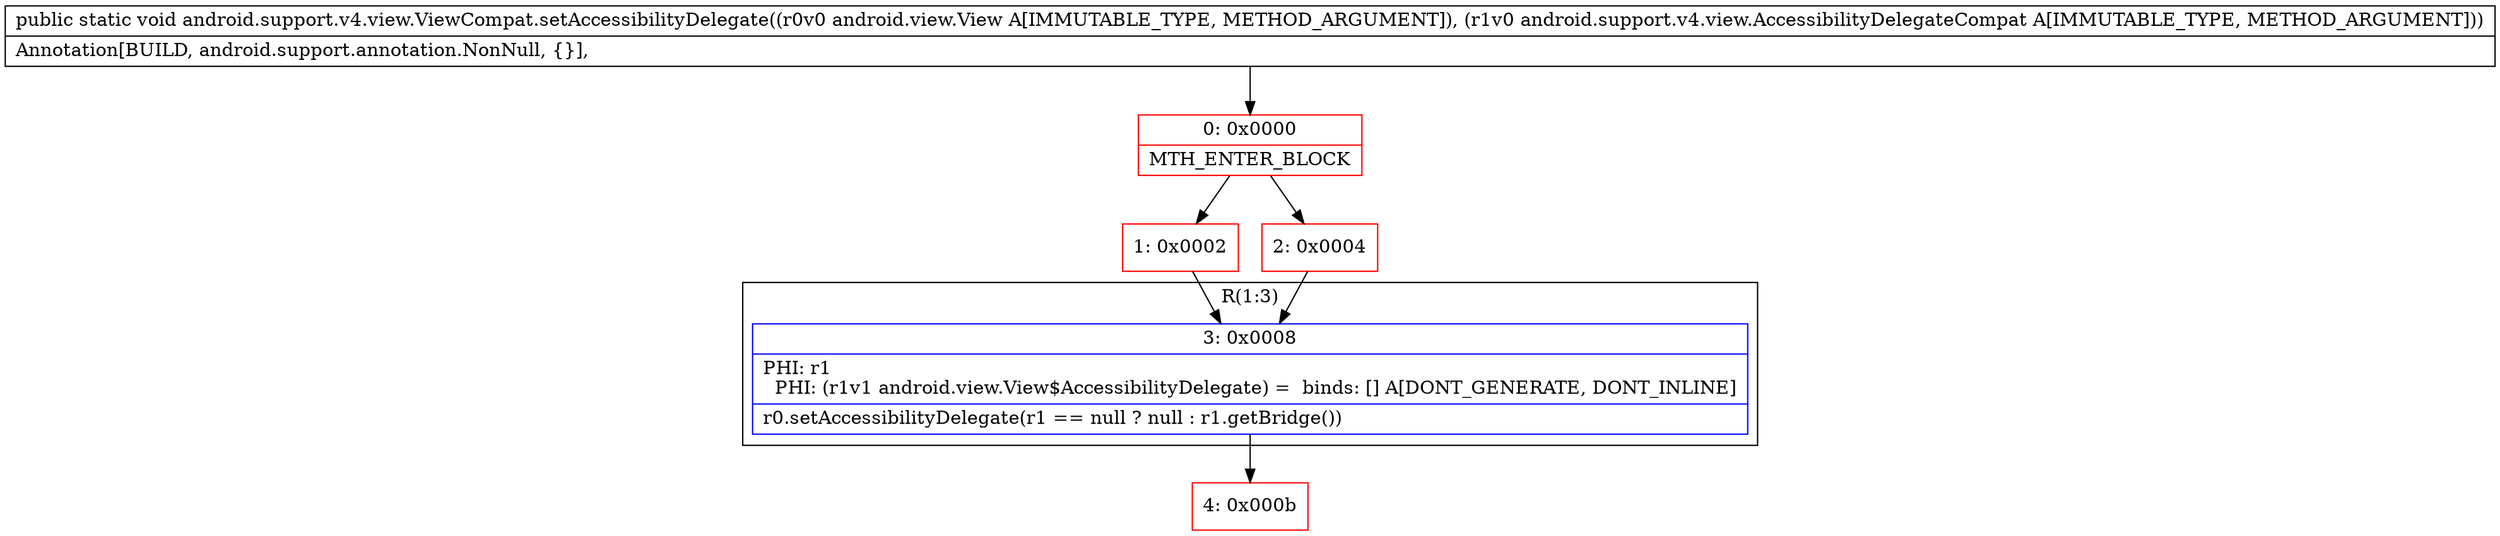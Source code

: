 digraph "CFG forandroid.support.v4.view.ViewCompat.setAccessibilityDelegate(Landroid\/view\/View;Landroid\/support\/v4\/view\/AccessibilityDelegateCompat;)V" {
subgraph cluster_Region_2049069214 {
label = "R(1:3)";
node [shape=record,color=blue];
Node_3 [shape=record,label="{3\:\ 0x0008|PHI: r1 \l  PHI: (r1v1 android.view.View$AccessibilityDelegate) =  binds: [] A[DONT_GENERATE, DONT_INLINE]\l|r0.setAccessibilityDelegate(r1 == null ? null : r1.getBridge())\l}"];
}
Node_0 [shape=record,color=red,label="{0\:\ 0x0000|MTH_ENTER_BLOCK\l}"];
Node_1 [shape=record,color=red,label="{1\:\ 0x0002}"];
Node_2 [shape=record,color=red,label="{2\:\ 0x0004}"];
Node_4 [shape=record,color=red,label="{4\:\ 0x000b}"];
MethodNode[shape=record,label="{public static void android.support.v4.view.ViewCompat.setAccessibilityDelegate((r0v0 android.view.View A[IMMUTABLE_TYPE, METHOD_ARGUMENT]), (r1v0 android.support.v4.view.AccessibilityDelegateCompat A[IMMUTABLE_TYPE, METHOD_ARGUMENT]))  | Annotation[BUILD, android.support.annotation.NonNull, \{\}], \l}"];
MethodNode -> Node_0;
Node_3 -> Node_4;
Node_0 -> Node_1;
Node_0 -> Node_2;
Node_1 -> Node_3;
Node_2 -> Node_3;
}

